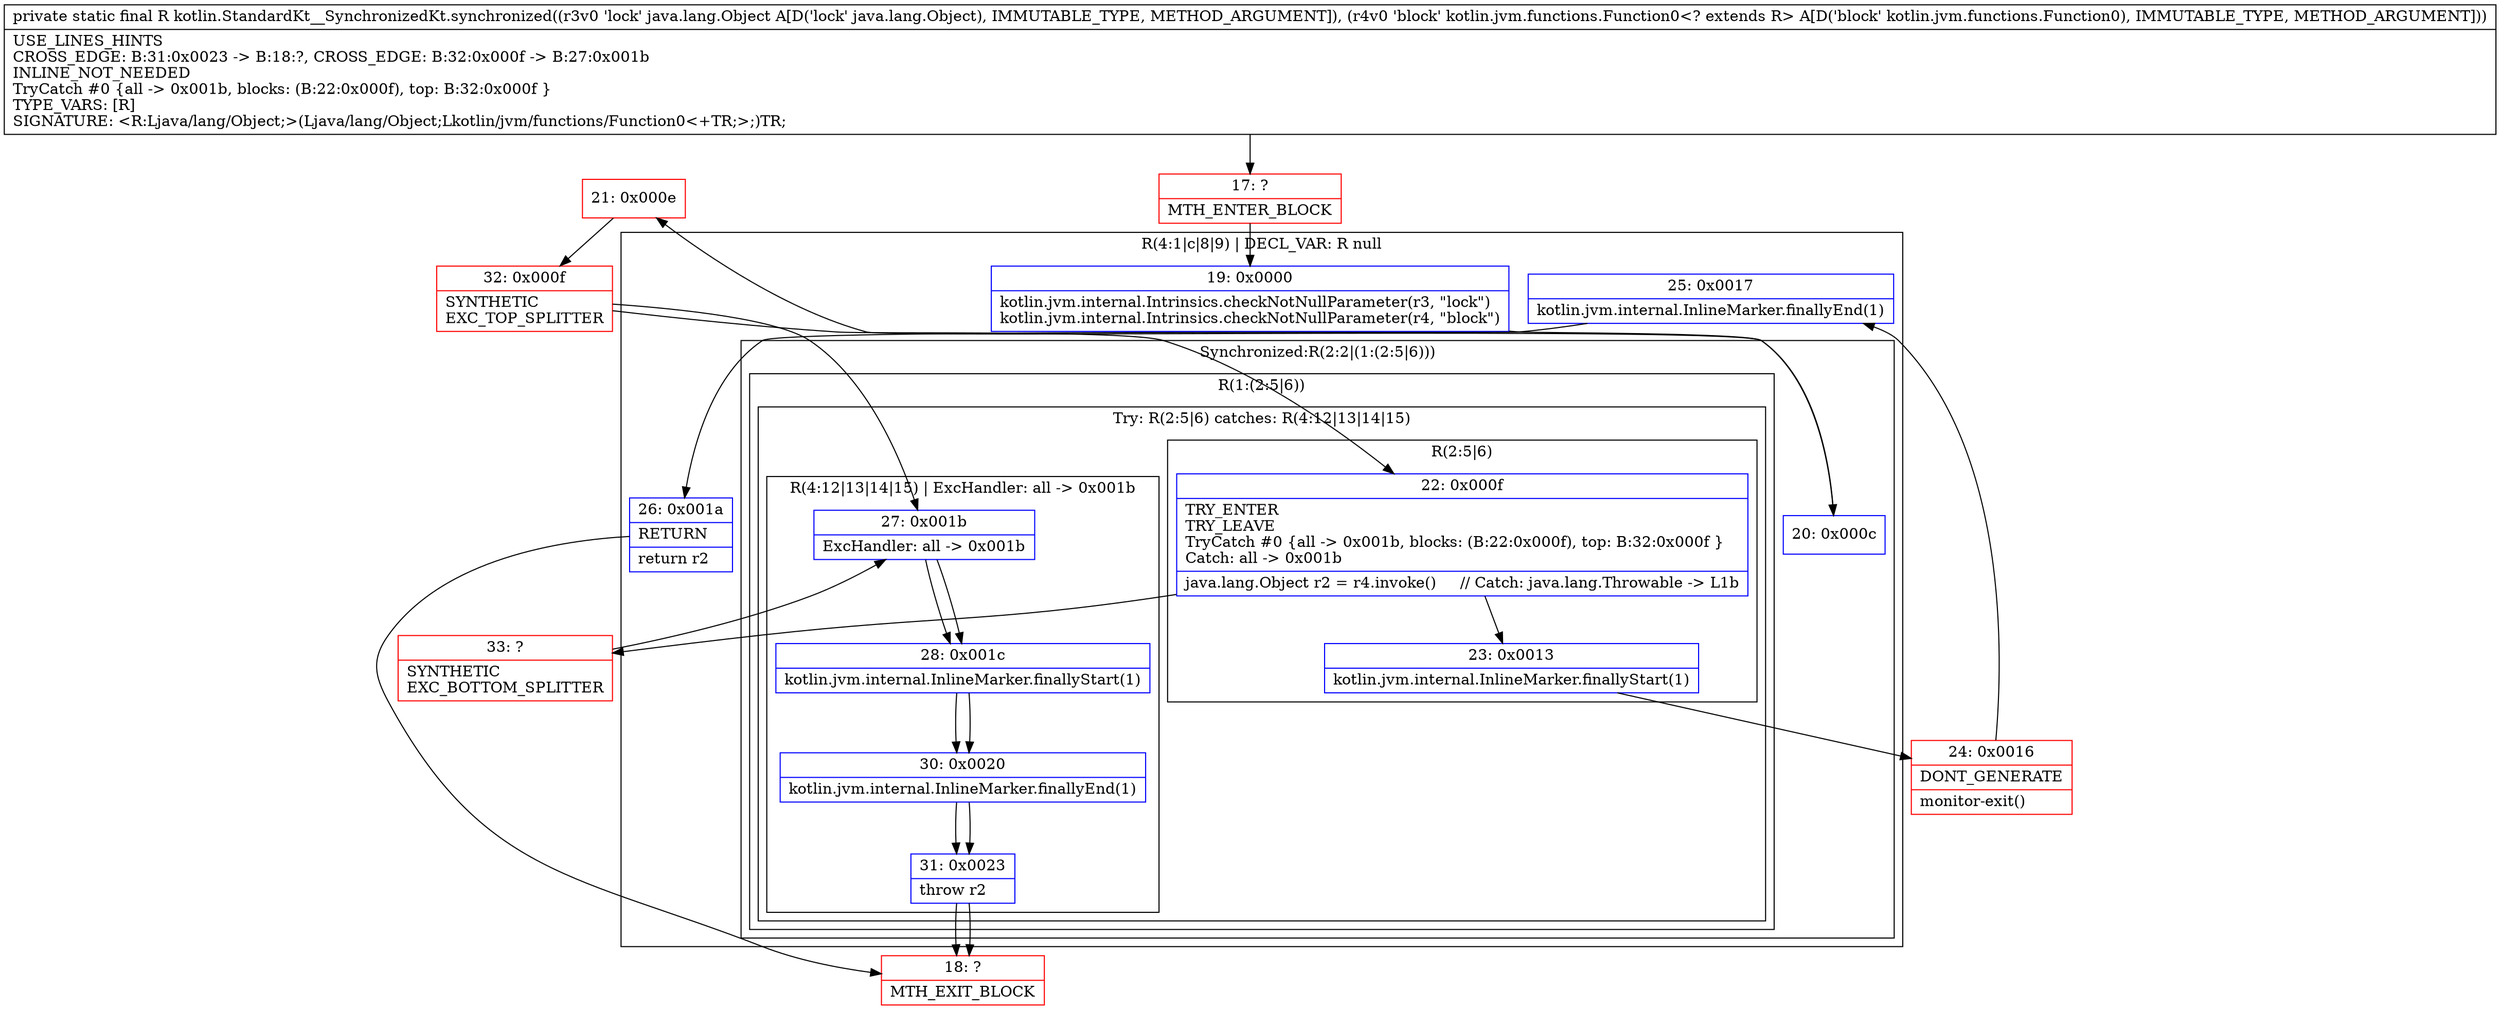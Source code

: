 digraph "CFG forkotlin.StandardKt__SynchronizedKt.synchronized(Ljava\/lang\/Object;Lkotlin\/jvm\/functions\/Function0;)Ljava\/lang\/Object;" {
subgraph cluster_Region_1734037224 {
label = "R(4:1|c|8|9) | DECL_VAR: R null\l";
node [shape=record,color=blue];
Node_19 [shape=record,label="{19\:\ 0x0000|kotlin.jvm.internal.Intrinsics.checkNotNullParameter(r3, \"lock\")\lkotlin.jvm.internal.Intrinsics.checkNotNullParameter(r4, \"block\")\l}"];
subgraph cluster_SynchronizedRegion_137642192 {
label = "Synchronized:R(2:2|(1:(2:5|6)))";
node [shape=record,color=blue];
Node_20 [shape=record,label="{20\:\ 0x000c}"];
subgraph cluster_Region_2098536979 {
label = "R(1:(2:5|6))";
node [shape=record,color=blue];
subgraph cluster_TryCatchRegion_1082396503 {
label = "Try: R(2:5|6) catches: R(4:12|13|14|15)";
node [shape=record,color=blue];
subgraph cluster_Region_678143986 {
label = "R(2:5|6)";
node [shape=record,color=blue];
Node_22 [shape=record,label="{22\:\ 0x000f|TRY_ENTER\lTRY_LEAVE\lTryCatch #0 \{all \-\> 0x001b, blocks: (B:22:0x000f), top: B:32:0x000f \}\lCatch: all \-\> 0x001b\l|java.lang.Object r2 = r4.invoke()     \/\/ Catch: java.lang.Throwable \-\> L1b\l}"];
Node_23 [shape=record,label="{23\:\ 0x0013|kotlin.jvm.internal.InlineMarker.finallyStart(1)\l}"];
}
subgraph cluster_Region_44597908 {
label = "R(4:12|13|14|15) | ExcHandler: all \-\> 0x001b\l";
node [shape=record,color=blue];
Node_27 [shape=record,label="{27\:\ 0x001b|ExcHandler: all \-\> 0x001b\l}"];
Node_28 [shape=record,label="{28\:\ 0x001c|kotlin.jvm.internal.InlineMarker.finallyStart(1)\l}"];
Node_30 [shape=record,label="{30\:\ 0x0020|kotlin.jvm.internal.InlineMarker.finallyEnd(1)\l}"];
Node_31 [shape=record,label="{31\:\ 0x0023|throw r2\l}"];
}
}
}
}
Node_25 [shape=record,label="{25\:\ 0x0017|kotlin.jvm.internal.InlineMarker.finallyEnd(1)\l}"];
Node_26 [shape=record,label="{26\:\ 0x001a|RETURN\l|return r2\l}"];
}
subgraph cluster_Region_44597908 {
label = "R(4:12|13|14|15) | ExcHandler: all \-\> 0x001b\l";
node [shape=record,color=blue];
Node_27 [shape=record,label="{27\:\ 0x001b|ExcHandler: all \-\> 0x001b\l}"];
Node_28 [shape=record,label="{28\:\ 0x001c|kotlin.jvm.internal.InlineMarker.finallyStart(1)\l}"];
Node_30 [shape=record,label="{30\:\ 0x0020|kotlin.jvm.internal.InlineMarker.finallyEnd(1)\l}"];
Node_31 [shape=record,label="{31\:\ 0x0023|throw r2\l}"];
}
Node_17 [shape=record,color=red,label="{17\:\ ?|MTH_ENTER_BLOCK\l}"];
Node_21 [shape=record,color=red,label="{21\:\ 0x000e}"];
Node_32 [shape=record,color=red,label="{32\:\ 0x000f|SYNTHETIC\lEXC_TOP_SPLITTER\l}"];
Node_24 [shape=record,color=red,label="{24\:\ 0x0016|DONT_GENERATE\l|monitor\-exit()\l}"];
Node_18 [shape=record,color=red,label="{18\:\ ?|MTH_EXIT_BLOCK\l}"];
Node_33 [shape=record,color=red,label="{33\:\ ?|SYNTHETIC\lEXC_BOTTOM_SPLITTER\l}"];
MethodNode[shape=record,label="{private static final R kotlin.StandardKt__SynchronizedKt.synchronized((r3v0 'lock' java.lang.Object A[D('lock' java.lang.Object), IMMUTABLE_TYPE, METHOD_ARGUMENT]), (r4v0 'block' kotlin.jvm.functions.Function0\<? extends R\> A[D('block' kotlin.jvm.functions.Function0), IMMUTABLE_TYPE, METHOD_ARGUMENT]))  | USE_LINES_HINTS\lCROSS_EDGE: B:31:0x0023 \-\> B:18:?, CROSS_EDGE: B:32:0x000f \-\> B:27:0x001b\lINLINE_NOT_NEEDED\lTryCatch #0 \{all \-\> 0x001b, blocks: (B:22:0x000f), top: B:32:0x000f \}\lTYPE_VARS: [R]\lSIGNATURE: \<R:Ljava\/lang\/Object;\>(Ljava\/lang\/Object;Lkotlin\/jvm\/functions\/Function0\<+TR;\>;)TR;\l}"];
MethodNode -> Node_17;Node_19 -> Node_20;
Node_20 -> Node_21;
Node_22 -> Node_23;
Node_22 -> Node_33;
Node_23 -> Node_24;
Node_27 -> Node_28;
Node_28 -> Node_30;
Node_30 -> Node_31;
Node_31 -> Node_18;
Node_25 -> Node_26;
Node_26 -> Node_18;
Node_27 -> Node_28;
Node_28 -> Node_30;
Node_30 -> Node_31;
Node_31 -> Node_18;
Node_17 -> Node_19;
Node_21 -> Node_32;
Node_32 -> Node_22;
Node_32 -> Node_27;
Node_24 -> Node_25;
Node_33 -> Node_27;
}

